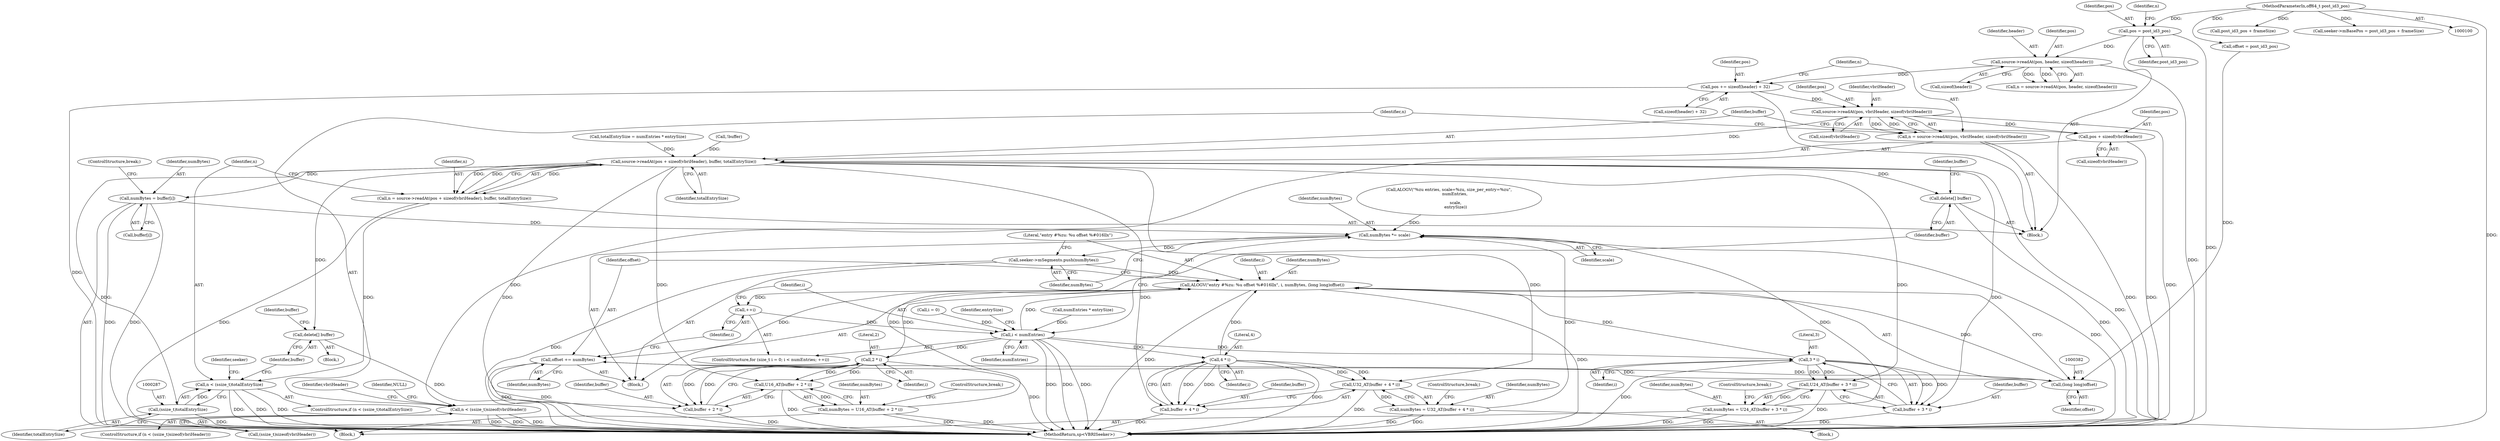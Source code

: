 digraph "0_Android_453b351ac5bd2b6619925dc966da60adf6b3126c@API" {
"1000148" [label="(Call,pos += sizeof(header) + 32)"];
"1000112" [label="(Call,source->readAt(pos, header, sizeof(header)))"];
"1000105" [label="(Call,pos = post_id3_pos)"];
"1000102" [label="(MethodParameterIn,off64_t post_id3_pos)"];
"1000157" [label="(Call,source->readAt(pos, vbriHeader, sizeof(vbriHeader)))"];
"1000155" [label="(Call,n = source->readAt(pos, vbriHeader, sizeof(vbriHeader)))"];
"1000163" [label="(Call,n < (ssize_t)sizeof(vbriHeader))"];
"1000276" [label="(Call,source->readAt(pos + sizeof(vbriHeader), buffer, totalEntrySize))"];
"1000274" [label="(Call,n = source->readAt(pos + sizeof(vbriHeader), buffer, totalEntrySize))"];
"1000284" [label="(Call,n < (ssize_t)totalEntrySize)"];
"1000286" [label="(Call,(ssize_t)totalEntrySize)"];
"1000290" [label="(Call,delete[] buffer)"];
"1000332" [label="(Call,numBytes = buffer[i])"];
"1000372" [label="(Call,numBytes *= scale)"];
"1000375" [label="(Call,seeker->mSegments.push(numBytes))"];
"1000377" [label="(Call,ALOGV(\"entry #%zu: %u offset %#016llx\", i, numBytes, (long long)offset))"];
"1000324" [label="(Call,++i)"];
"1000321" [label="(Call,i < numEntries)"];
"1000344" [label="(Call,2 * i)"];
"1000341" [label="(Call,U16_AT(buffer + 2 * i))"];
"1000339" [label="(Call,numBytes = U16_AT(buffer + 2 * i))"];
"1000342" [label="(Call,buffer + 2 * i)"];
"1000354" [label="(Call,3 * i)"];
"1000351" [label="(Call,U24_AT(buffer + 3 * i))"];
"1000349" [label="(Call,numBytes = U24_AT(buffer + 3 * i))"];
"1000352" [label="(Call,buffer + 3 * i)"];
"1000368" [label="(Call,4 * i)"];
"1000365" [label="(Call,U32_AT(buffer + 4 * i))"];
"1000363" [label="(Call,numBytes = U32_AT(buffer + 4 * i))"];
"1000366" [label="(Call,buffer + 4 * i)"];
"1000384" [label="(Call,offset += numBytes)"];
"1000381" [label="(Call,(long long)offset)"];
"1000387" [label="(Call,delete[] buffer)"];
"1000277" [label="(Call,pos + sizeof(vbriHeader))"];
"1000148" [label="(Call,pos += sizeof(header) + 32)"];
"1000333" [label="(Identifier,numBytes)"];
"1000227" [label="(Call,ALOGV(\"%zu entries, scale=%zu, size_per_entry=%zu\",\n         numEntries,\n\n          scale,\n          entrySize))"];
"1000316" [label="(ControlStructure,for (size_t i = 0; i < numEntries; ++i))"];
"1000351" [label="(Call,U24_AT(buffer + 3 * i))"];
"1000369" [label="(Literal,4)"];
"1000110" [label="(Call,n = source->readAt(pos, header, sizeof(header)))"];
"1000387" [label="(Call,delete[] buffer)"];
"1000155" [label="(Call,n = source->readAt(pos, vbriHeader, sizeof(vbriHeader)))"];
"1000373" [label="(Identifier,numBytes)"];
"1000345" [label="(Literal,2)"];
"1000293" [label="(Identifier,buffer)"];
"1000346" [label="(Identifier,i)"];
"1000354" [label="(Call,3 * i)"];
"1000357" [label="(ControlStructure,break;)"];
"1000377" [label="(Call,ALOGV(\"entry #%zu: %u offset %#016llx\", i, numBytes, (long long)offset))"];
"1000284" [label="(Call,n < (ssize_t)totalEntrySize)"];
"1000334" [label="(Call,buffer[i])"];
"1000374" [label="(Identifier,scale)"];
"1000276" [label="(Call,source->readAt(pos + sizeof(vbriHeader), buffer, totalEntrySize))"];
"1000281" [label="(Identifier,buffer)"];
"1000107" [label="(Identifier,post_id3_pos)"];
"1000290" [label="(Call,delete[] buffer)"];
"1000363" [label="(Call,numBytes = U32_AT(buffer + 4 * i))"];
"1000329" [label="(Identifier,entrySize)"];
"1000386" [label="(Identifier,numBytes)"];
"1000291" [label="(Identifier,buffer)"];
"1000384" [label="(Call,offset += numBytes)"];
"1000385" [label="(Identifier,offset)"];
"1000114" [label="(Identifier,header)"];
"1000350" [label="(Identifier,numBytes)"];
"1000375" [label="(Call,seeker->mSegments.push(numBytes))"];
"1000103" [label="(Block,)"];
"1000157" [label="(Call,source->readAt(pos, vbriHeader, sizeof(vbriHeader)))"];
"1000368" [label="(Call,4 * i)"];
"1000371" [label="(ControlStructure,break;)"];
"1000321" [label="(Call,i < numEntries)"];
"1000390" [label="(Identifier,buffer)"];
"1000367" [label="(Identifier,buffer)"];
"1000342" [label="(Call,buffer + 2 * i)"];
"1000113" [label="(Identifier,pos)"];
"1000171" [label="(Identifier,NULL)"];
"1000323" [label="(Identifier,numEntries)"];
"1000366" [label="(Call,buffer + 4 * i)"];
"1000353" [label="(Identifier,buffer)"];
"1000162" [label="(ControlStructure,if (n < (ssize_t)sizeof(vbriHeader)))"];
"1000299" [label="(Identifier,seeker)"];
"1000383" [label="(Identifier,offset)"];
"1000285" [label="(Identifier,n)"];
"1000288" [label="(Identifier,totalEntrySize)"];
"1000337" [label="(ControlStructure,break;)"];
"1000150" [label="(Call,sizeof(header) + 32)"];
"1000160" [label="(Call,sizeof(vbriHeader))"];
"1000326" [label="(Block,)"];
"1000164" [label="(Identifier,n)"];
"1000352" [label="(Call,buffer + 3 * i)"];
"1000165" [label="(Call,(ssize_t)sizeof(vbriHeader))"];
"1000341" [label="(Call,U16_AT(buffer + 2 * i))"];
"1000370" [label="(Identifier,i)"];
"1000359" [label="(Block,)"];
"1000255" [label="(Call,totalEntrySize = numEntries * entrySize)"];
"1000376" [label="(Identifier,numBytes)"];
"1000102" [label="(MethodParameterIn,off64_t post_id3_pos)"];
"1000344" [label="(Call,2 * i)"];
"1000339" [label="(Call,numBytes = U16_AT(buffer + 2 * i))"];
"1000379" [label="(Identifier,i)"];
"1000372" [label="(Call,numBytes *= scale)"];
"1000274" [label="(Call,n = source->readAt(pos + sizeof(vbriHeader), buffer, totalEntrySize))"];
"1000330" [label="(Block,)"];
"1000325" [label="(Identifier,i)"];
"1000301" [label="(Call,post_id3_pos + frameSize)"];
"1000322" [label="(Identifier,i)"];
"1000159" [label="(Identifier,vbriHeader)"];
"1000277" [label="(Call,pos + sizeof(vbriHeader))"];
"1000257" [label="(Call,numEntries * entrySize)"];
"1000356" [label="(Identifier,i)"];
"1000381" [label="(Call,(long long)offset)"];
"1000115" [label="(Call,sizeof(header))"];
"1000343" [label="(Identifier,buffer)"];
"1000286" [label="(Call,(ssize_t)totalEntrySize)"];
"1000105" [label="(Call,pos = post_id3_pos)"];
"1000158" [label="(Identifier,pos)"];
"1000349" [label="(Call,numBytes = U24_AT(buffer + 3 * i))"];
"1000347" [label="(ControlStructure,break;)"];
"1000297" [label="(Call,seeker->mBasePos = post_id3_pos + frameSize)"];
"1000279" [label="(Call,sizeof(vbriHeader))"];
"1000282" [label="(Identifier,totalEntrySize)"];
"1000112" [label="(Call,source->readAt(pos, header, sizeof(header)))"];
"1000380" [label="(Identifier,numBytes)"];
"1000340" [label="(Identifier,numBytes)"];
"1000275" [label="(Identifier,n)"];
"1000149" [label="(Identifier,pos)"];
"1000163" [label="(Call,n < (ssize_t)sizeof(vbriHeader))"];
"1000365" [label="(Call,U32_AT(buffer + 4 * i))"];
"1000318" [label="(Call,i = 0)"];
"1000278" [label="(Identifier,pos)"];
"1000364" [label="(Identifier,numBytes)"];
"1000174" [label="(Identifier,vbriHeader)"];
"1000355" [label="(Literal,3)"];
"1000378" [label="(Literal,\"entry #%zu: %u offset %#016llx\")"];
"1000313" [label="(Call,offset = post_id3_pos)"];
"1000324" [label="(Call,++i)"];
"1000388" [label="(Identifier,buffer)"];
"1000289" [label="(Block,)"];
"1000396" [label="(MethodReturn,sp<VBRISeeker>)"];
"1000332" [label="(Call,numBytes = buffer[i])"];
"1000156" [label="(Identifier,n)"];
"1000106" [label="(Identifier,pos)"];
"1000266" [label="(Call,!buffer)"];
"1000283" [label="(ControlStructure,if (n < (ssize_t)totalEntrySize))"];
"1000111" [label="(Identifier,n)"];
"1000148" -> "1000103"  [label="AST: "];
"1000148" -> "1000150"  [label="CFG: "];
"1000149" -> "1000148"  [label="AST: "];
"1000150" -> "1000148"  [label="AST: "];
"1000156" -> "1000148"  [label="CFG: "];
"1000148" -> "1000396"  [label="DDG: "];
"1000112" -> "1000148"  [label="DDG: "];
"1000148" -> "1000157"  [label="DDG: "];
"1000112" -> "1000110"  [label="AST: "];
"1000112" -> "1000115"  [label="CFG: "];
"1000113" -> "1000112"  [label="AST: "];
"1000114" -> "1000112"  [label="AST: "];
"1000115" -> "1000112"  [label="AST: "];
"1000110" -> "1000112"  [label="CFG: "];
"1000112" -> "1000396"  [label="DDG: "];
"1000112" -> "1000110"  [label="DDG: "];
"1000112" -> "1000110"  [label="DDG: "];
"1000105" -> "1000112"  [label="DDG: "];
"1000105" -> "1000103"  [label="AST: "];
"1000105" -> "1000107"  [label="CFG: "];
"1000106" -> "1000105"  [label="AST: "];
"1000107" -> "1000105"  [label="AST: "];
"1000111" -> "1000105"  [label="CFG: "];
"1000105" -> "1000396"  [label="DDG: "];
"1000102" -> "1000105"  [label="DDG: "];
"1000102" -> "1000100"  [label="AST: "];
"1000102" -> "1000396"  [label="DDG: "];
"1000102" -> "1000297"  [label="DDG: "];
"1000102" -> "1000301"  [label="DDG: "];
"1000102" -> "1000313"  [label="DDG: "];
"1000157" -> "1000155"  [label="AST: "];
"1000157" -> "1000160"  [label="CFG: "];
"1000158" -> "1000157"  [label="AST: "];
"1000159" -> "1000157"  [label="AST: "];
"1000160" -> "1000157"  [label="AST: "];
"1000155" -> "1000157"  [label="CFG: "];
"1000157" -> "1000396"  [label="DDG: "];
"1000157" -> "1000155"  [label="DDG: "];
"1000157" -> "1000155"  [label="DDG: "];
"1000157" -> "1000276"  [label="DDG: "];
"1000157" -> "1000277"  [label="DDG: "];
"1000155" -> "1000103"  [label="AST: "];
"1000156" -> "1000155"  [label="AST: "];
"1000164" -> "1000155"  [label="CFG: "];
"1000155" -> "1000396"  [label="DDG: "];
"1000155" -> "1000163"  [label="DDG: "];
"1000163" -> "1000162"  [label="AST: "];
"1000163" -> "1000165"  [label="CFG: "];
"1000164" -> "1000163"  [label="AST: "];
"1000165" -> "1000163"  [label="AST: "];
"1000171" -> "1000163"  [label="CFG: "];
"1000174" -> "1000163"  [label="CFG: "];
"1000163" -> "1000396"  [label="DDG: "];
"1000163" -> "1000396"  [label="DDG: "];
"1000163" -> "1000396"  [label="DDG: "];
"1000276" -> "1000274"  [label="AST: "];
"1000276" -> "1000282"  [label="CFG: "];
"1000277" -> "1000276"  [label="AST: "];
"1000281" -> "1000276"  [label="AST: "];
"1000282" -> "1000276"  [label="AST: "];
"1000274" -> "1000276"  [label="CFG: "];
"1000276" -> "1000396"  [label="DDG: "];
"1000276" -> "1000274"  [label="DDG: "];
"1000276" -> "1000274"  [label="DDG: "];
"1000276" -> "1000274"  [label="DDG: "];
"1000266" -> "1000276"  [label="DDG: "];
"1000255" -> "1000276"  [label="DDG: "];
"1000276" -> "1000286"  [label="DDG: "];
"1000276" -> "1000290"  [label="DDG: "];
"1000276" -> "1000332"  [label="DDG: "];
"1000276" -> "1000341"  [label="DDG: "];
"1000276" -> "1000342"  [label="DDG: "];
"1000276" -> "1000351"  [label="DDG: "];
"1000276" -> "1000352"  [label="DDG: "];
"1000276" -> "1000365"  [label="DDG: "];
"1000276" -> "1000366"  [label="DDG: "];
"1000276" -> "1000387"  [label="DDG: "];
"1000274" -> "1000103"  [label="AST: "];
"1000275" -> "1000274"  [label="AST: "];
"1000285" -> "1000274"  [label="CFG: "];
"1000274" -> "1000396"  [label="DDG: "];
"1000274" -> "1000284"  [label="DDG: "];
"1000284" -> "1000283"  [label="AST: "];
"1000284" -> "1000286"  [label="CFG: "];
"1000285" -> "1000284"  [label="AST: "];
"1000286" -> "1000284"  [label="AST: "];
"1000291" -> "1000284"  [label="CFG: "];
"1000299" -> "1000284"  [label="CFG: "];
"1000284" -> "1000396"  [label="DDG: "];
"1000284" -> "1000396"  [label="DDG: "];
"1000284" -> "1000396"  [label="DDG: "];
"1000286" -> "1000284"  [label="DDG: "];
"1000286" -> "1000288"  [label="CFG: "];
"1000287" -> "1000286"  [label="AST: "];
"1000288" -> "1000286"  [label="AST: "];
"1000286" -> "1000396"  [label="DDG: "];
"1000290" -> "1000289"  [label="AST: "];
"1000290" -> "1000291"  [label="CFG: "];
"1000291" -> "1000290"  [label="AST: "];
"1000293" -> "1000290"  [label="CFG: "];
"1000290" -> "1000396"  [label="DDG: "];
"1000332" -> "1000330"  [label="AST: "];
"1000332" -> "1000334"  [label="CFG: "];
"1000333" -> "1000332"  [label="AST: "];
"1000334" -> "1000332"  [label="AST: "];
"1000337" -> "1000332"  [label="CFG: "];
"1000332" -> "1000396"  [label="DDG: "];
"1000332" -> "1000396"  [label="DDG: "];
"1000332" -> "1000372"  [label="DDG: "];
"1000372" -> "1000326"  [label="AST: "];
"1000372" -> "1000374"  [label="CFG: "];
"1000373" -> "1000372"  [label="AST: "];
"1000374" -> "1000372"  [label="AST: "];
"1000376" -> "1000372"  [label="CFG: "];
"1000372" -> "1000396"  [label="DDG: "];
"1000227" -> "1000372"  [label="DDG: "];
"1000363" -> "1000372"  [label="DDG: "];
"1000349" -> "1000372"  [label="DDG: "];
"1000339" -> "1000372"  [label="DDG: "];
"1000372" -> "1000375"  [label="DDG: "];
"1000375" -> "1000326"  [label="AST: "];
"1000375" -> "1000376"  [label="CFG: "];
"1000376" -> "1000375"  [label="AST: "];
"1000378" -> "1000375"  [label="CFG: "];
"1000375" -> "1000396"  [label="DDG: "];
"1000375" -> "1000377"  [label="DDG: "];
"1000377" -> "1000326"  [label="AST: "];
"1000377" -> "1000381"  [label="CFG: "];
"1000378" -> "1000377"  [label="AST: "];
"1000379" -> "1000377"  [label="AST: "];
"1000380" -> "1000377"  [label="AST: "];
"1000381" -> "1000377"  [label="AST: "];
"1000385" -> "1000377"  [label="CFG: "];
"1000377" -> "1000396"  [label="DDG: "];
"1000377" -> "1000396"  [label="DDG: "];
"1000377" -> "1000324"  [label="DDG: "];
"1000354" -> "1000377"  [label="DDG: "];
"1000368" -> "1000377"  [label="DDG: "];
"1000321" -> "1000377"  [label="DDG: "];
"1000344" -> "1000377"  [label="DDG: "];
"1000381" -> "1000377"  [label="DDG: "];
"1000377" -> "1000384"  [label="DDG: "];
"1000324" -> "1000316"  [label="AST: "];
"1000324" -> "1000325"  [label="CFG: "];
"1000325" -> "1000324"  [label="AST: "];
"1000322" -> "1000324"  [label="CFG: "];
"1000324" -> "1000321"  [label="DDG: "];
"1000321" -> "1000316"  [label="AST: "];
"1000321" -> "1000323"  [label="CFG: "];
"1000322" -> "1000321"  [label="AST: "];
"1000323" -> "1000321"  [label="AST: "];
"1000329" -> "1000321"  [label="CFG: "];
"1000388" -> "1000321"  [label="CFG: "];
"1000321" -> "1000396"  [label="DDG: "];
"1000321" -> "1000396"  [label="DDG: "];
"1000321" -> "1000396"  [label="DDG: "];
"1000318" -> "1000321"  [label="DDG: "];
"1000257" -> "1000321"  [label="DDG: "];
"1000321" -> "1000344"  [label="DDG: "];
"1000321" -> "1000354"  [label="DDG: "];
"1000321" -> "1000368"  [label="DDG: "];
"1000344" -> "1000342"  [label="AST: "];
"1000344" -> "1000346"  [label="CFG: "];
"1000345" -> "1000344"  [label="AST: "];
"1000346" -> "1000344"  [label="AST: "];
"1000342" -> "1000344"  [label="CFG: "];
"1000344" -> "1000396"  [label="DDG: "];
"1000344" -> "1000341"  [label="DDG: "];
"1000344" -> "1000341"  [label="DDG: "];
"1000344" -> "1000342"  [label="DDG: "];
"1000344" -> "1000342"  [label="DDG: "];
"1000341" -> "1000339"  [label="AST: "];
"1000341" -> "1000342"  [label="CFG: "];
"1000342" -> "1000341"  [label="AST: "];
"1000339" -> "1000341"  [label="CFG: "];
"1000341" -> "1000396"  [label="DDG: "];
"1000341" -> "1000339"  [label="DDG: "];
"1000339" -> "1000330"  [label="AST: "];
"1000340" -> "1000339"  [label="AST: "];
"1000347" -> "1000339"  [label="CFG: "];
"1000339" -> "1000396"  [label="DDG: "];
"1000339" -> "1000396"  [label="DDG: "];
"1000343" -> "1000342"  [label="AST: "];
"1000342" -> "1000396"  [label="DDG: "];
"1000354" -> "1000352"  [label="AST: "];
"1000354" -> "1000356"  [label="CFG: "];
"1000355" -> "1000354"  [label="AST: "];
"1000356" -> "1000354"  [label="AST: "];
"1000352" -> "1000354"  [label="CFG: "];
"1000354" -> "1000396"  [label="DDG: "];
"1000354" -> "1000351"  [label="DDG: "];
"1000354" -> "1000351"  [label="DDG: "];
"1000354" -> "1000352"  [label="DDG: "];
"1000354" -> "1000352"  [label="DDG: "];
"1000351" -> "1000349"  [label="AST: "];
"1000351" -> "1000352"  [label="CFG: "];
"1000352" -> "1000351"  [label="AST: "];
"1000349" -> "1000351"  [label="CFG: "];
"1000351" -> "1000396"  [label="DDG: "];
"1000351" -> "1000349"  [label="DDG: "];
"1000349" -> "1000330"  [label="AST: "];
"1000350" -> "1000349"  [label="AST: "];
"1000357" -> "1000349"  [label="CFG: "];
"1000349" -> "1000396"  [label="DDG: "];
"1000349" -> "1000396"  [label="DDG: "];
"1000353" -> "1000352"  [label="AST: "];
"1000352" -> "1000396"  [label="DDG: "];
"1000368" -> "1000366"  [label="AST: "];
"1000368" -> "1000370"  [label="CFG: "];
"1000369" -> "1000368"  [label="AST: "];
"1000370" -> "1000368"  [label="AST: "];
"1000366" -> "1000368"  [label="CFG: "];
"1000368" -> "1000396"  [label="DDG: "];
"1000368" -> "1000365"  [label="DDG: "];
"1000368" -> "1000365"  [label="DDG: "];
"1000368" -> "1000366"  [label="DDG: "];
"1000368" -> "1000366"  [label="DDG: "];
"1000365" -> "1000363"  [label="AST: "];
"1000365" -> "1000366"  [label="CFG: "];
"1000366" -> "1000365"  [label="AST: "];
"1000363" -> "1000365"  [label="CFG: "];
"1000365" -> "1000396"  [label="DDG: "];
"1000365" -> "1000363"  [label="DDG: "];
"1000363" -> "1000359"  [label="AST: "];
"1000364" -> "1000363"  [label="AST: "];
"1000371" -> "1000363"  [label="CFG: "];
"1000363" -> "1000396"  [label="DDG: "];
"1000363" -> "1000396"  [label="DDG: "];
"1000367" -> "1000366"  [label="AST: "];
"1000366" -> "1000396"  [label="DDG: "];
"1000384" -> "1000326"  [label="AST: "];
"1000384" -> "1000386"  [label="CFG: "];
"1000385" -> "1000384"  [label="AST: "];
"1000386" -> "1000384"  [label="AST: "];
"1000325" -> "1000384"  [label="CFG: "];
"1000384" -> "1000396"  [label="DDG: "];
"1000384" -> "1000396"  [label="DDG: "];
"1000384" -> "1000381"  [label="DDG: "];
"1000381" -> "1000384"  [label="DDG: "];
"1000381" -> "1000383"  [label="CFG: "];
"1000382" -> "1000381"  [label="AST: "];
"1000383" -> "1000381"  [label="AST: "];
"1000313" -> "1000381"  [label="DDG: "];
"1000387" -> "1000103"  [label="AST: "];
"1000387" -> "1000388"  [label="CFG: "];
"1000388" -> "1000387"  [label="AST: "];
"1000390" -> "1000387"  [label="CFG: "];
"1000387" -> "1000396"  [label="DDG: "];
"1000277" -> "1000279"  [label="CFG: "];
"1000278" -> "1000277"  [label="AST: "];
"1000279" -> "1000277"  [label="AST: "];
"1000281" -> "1000277"  [label="CFG: "];
"1000277" -> "1000396"  [label="DDG: "];
}
